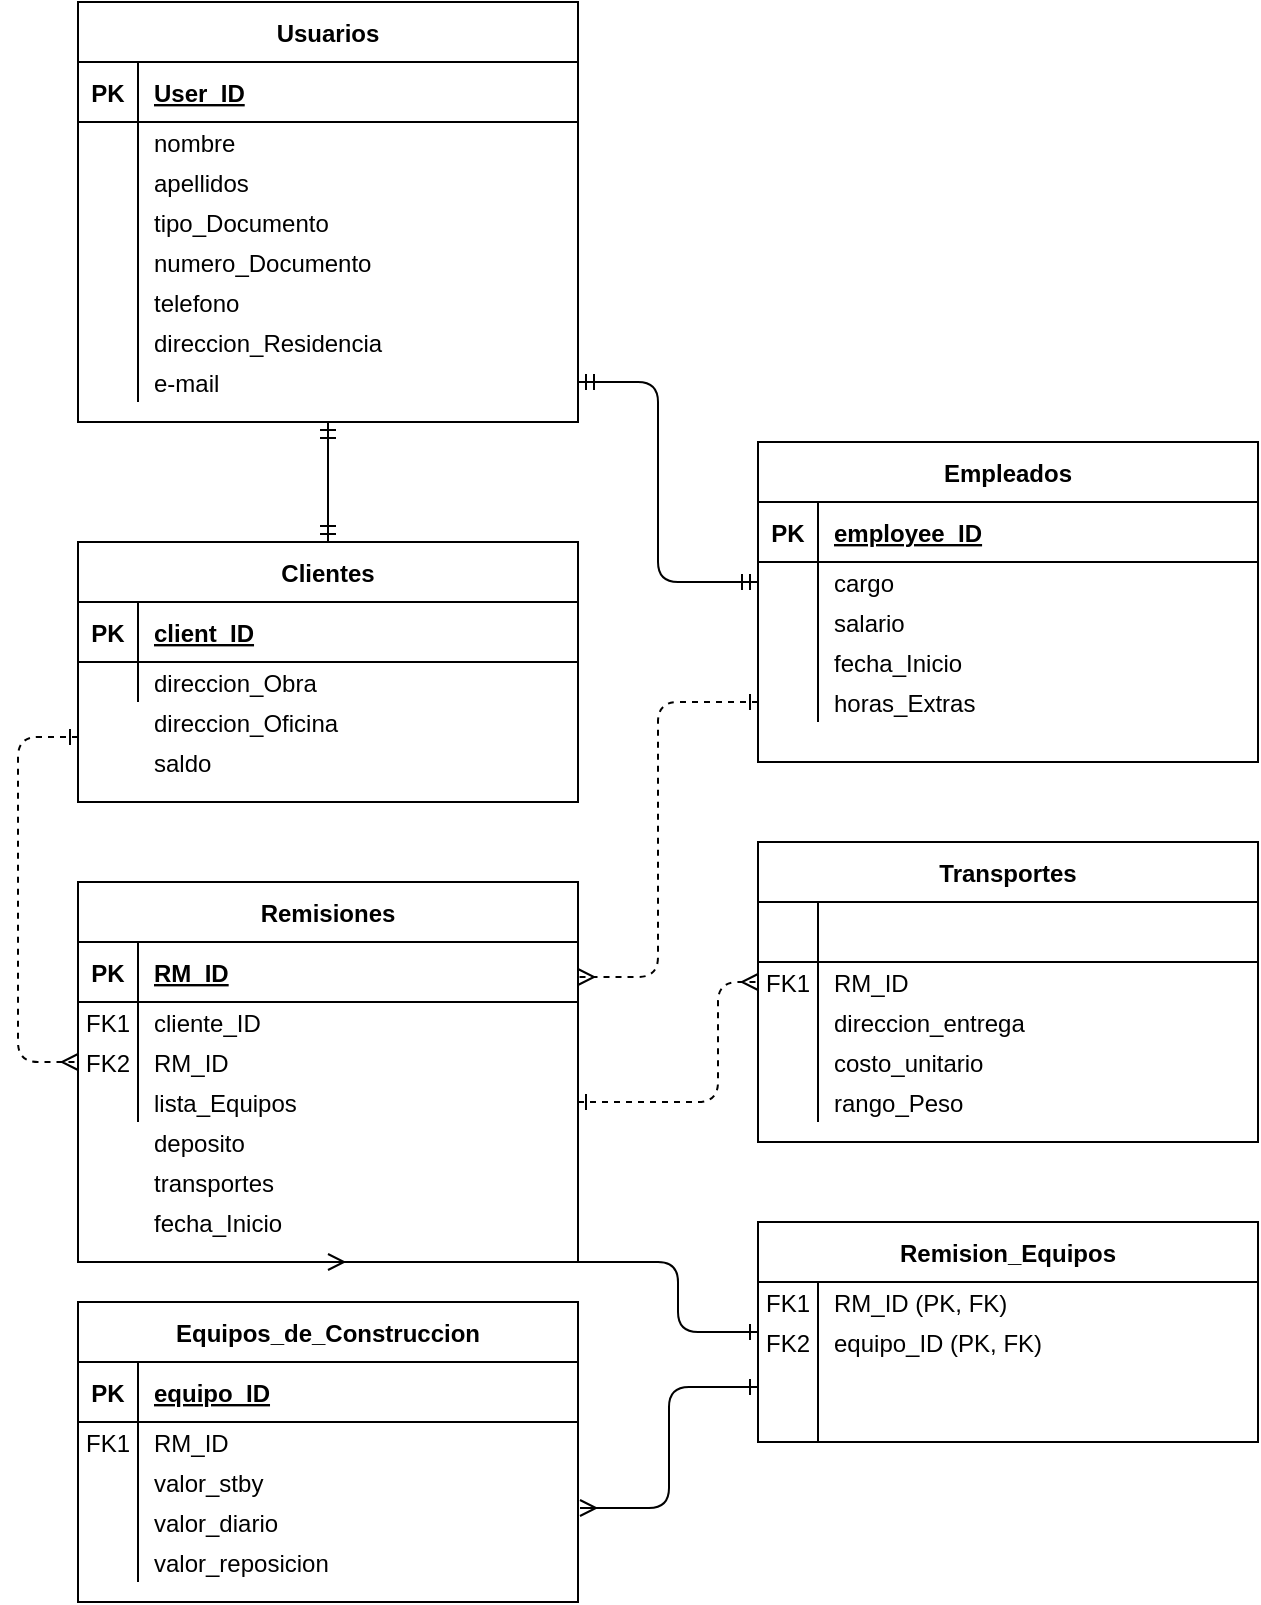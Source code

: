 <mxfile version="13.10.2" type="github">
  <diagram id="R2lEEEUBdFMjLlhIrx00" name="Page-1">
    <mxGraphModel dx="868" dy="1551" grid="1" gridSize="10" guides="1" tooltips="1" connect="1" arrows="1" fold="1" page="1" pageScale="1" pageWidth="850" pageHeight="1100" math="0" shadow="0" extFonts="Permanent Marker^https://fonts.googleapis.com/css?family=Permanent+Marker">
      <root>
        <mxCell id="0" />
        <mxCell id="1" parent="0" />
        <mxCell id="C-vyLk0tnHw3VtMMgP7b-13" value="Transportes" style="shape=table;startSize=30;container=1;collapsible=1;childLayout=tableLayout;fixedRows=1;rowLines=0;fontStyle=1;align=center;resizeLast=1;" parent="1" vertex="1">
          <mxGeometry x="460" y="270" width="250" height="150" as="geometry" />
        </mxCell>
        <mxCell id="C-vyLk0tnHw3VtMMgP7b-14" value="" style="shape=partialRectangle;collapsible=0;dropTarget=0;pointerEvents=0;fillColor=none;points=[[0,0.5],[1,0.5]];portConstraint=eastwest;top=0;left=0;right=0;bottom=1;" parent="C-vyLk0tnHw3VtMMgP7b-13" vertex="1">
          <mxGeometry y="30" width="250" height="30" as="geometry" />
        </mxCell>
        <mxCell id="C-vyLk0tnHw3VtMMgP7b-15" value="" style="shape=partialRectangle;overflow=hidden;connectable=0;fillColor=none;top=0;left=0;bottom=0;right=0;fontStyle=1;" parent="C-vyLk0tnHw3VtMMgP7b-14" vertex="1">
          <mxGeometry width="30" height="30" as="geometry" />
        </mxCell>
        <mxCell id="C-vyLk0tnHw3VtMMgP7b-16" value="" style="shape=partialRectangle;overflow=hidden;connectable=0;fillColor=none;top=0;left=0;bottom=0;right=0;align=left;spacingLeft=6;fontStyle=5;" parent="C-vyLk0tnHw3VtMMgP7b-14" vertex="1">
          <mxGeometry x="30" width="220" height="30" as="geometry" />
        </mxCell>
        <mxCell id="C-vyLk0tnHw3VtMMgP7b-17" value="" style="shape=partialRectangle;collapsible=0;dropTarget=0;pointerEvents=0;fillColor=none;points=[[0,0.5],[1,0.5]];portConstraint=eastwest;top=0;left=0;right=0;bottom=0;" parent="C-vyLk0tnHw3VtMMgP7b-13" vertex="1">
          <mxGeometry y="60" width="250" height="20" as="geometry" />
        </mxCell>
        <mxCell id="C-vyLk0tnHw3VtMMgP7b-18" value="FK1" style="shape=partialRectangle;overflow=hidden;connectable=0;fillColor=none;top=0;left=0;bottom=0;right=0;" parent="C-vyLk0tnHw3VtMMgP7b-17" vertex="1">
          <mxGeometry width="30" height="20" as="geometry" />
        </mxCell>
        <mxCell id="C-vyLk0tnHw3VtMMgP7b-19" value="RM_ID" style="shape=partialRectangle;overflow=hidden;connectable=0;fillColor=none;top=0;left=0;bottom=0;right=0;align=left;spacingLeft=6;" parent="C-vyLk0tnHw3VtMMgP7b-17" vertex="1">
          <mxGeometry x="30" width="220" height="20" as="geometry" />
        </mxCell>
        <mxCell id="C-vyLk0tnHw3VtMMgP7b-20" value="" style="shape=partialRectangle;collapsible=0;dropTarget=0;pointerEvents=0;fillColor=none;points=[[0,0.5],[1,0.5]];portConstraint=eastwest;top=0;left=0;right=0;bottom=0;" parent="C-vyLk0tnHw3VtMMgP7b-13" vertex="1">
          <mxGeometry y="80" width="250" height="20" as="geometry" />
        </mxCell>
        <mxCell id="C-vyLk0tnHw3VtMMgP7b-21" value="" style="shape=partialRectangle;overflow=hidden;connectable=0;fillColor=none;top=0;left=0;bottom=0;right=0;" parent="C-vyLk0tnHw3VtMMgP7b-20" vertex="1">
          <mxGeometry width="30" height="20" as="geometry" />
        </mxCell>
        <mxCell id="C-vyLk0tnHw3VtMMgP7b-22" value="direccion_entrega" style="shape=partialRectangle;overflow=hidden;connectable=0;fillColor=none;top=0;left=0;bottom=0;right=0;align=left;spacingLeft=6;" parent="C-vyLk0tnHw3VtMMgP7b-20" vertex="1">
          <mxGeometry x="30" width="220" height="20" as="geometry" />
        </mxCell>
        <mxCell id="b7qujc3QgQlARMlM-PAf-1" value="" style="shape=partialRectangle;collapsible=0;dropTarget=0;pointerEvents=0;fillColor=none;points=[[0,0.5],[1,0.5]];portConstraint=eastwest;top=0;left=0;right=0;bottom=0;" parent="C-vyLk0tnHw3VtMMgP7b-13" vertex="1">
          <mxGeometry y="100" width="250" height="20" as="geometry" />
        </mxCell>
        <mxCell id="b7qujc3QgQlARMlM-PAf-2" value="" style="shape=partialRectangle;overflow=hidden;connectable=0;fillColor=none;top=0;left=0;bottom=0;right=0;" parent="b7qujc3QgQlARMlM-PAf-1" vertex="1">
          <mxGeometry width="30" height="20" as="geometry" />
        </mxCell>
        <mxCell id="b7qujc3QgQlARMlM-PAf-3" value="costo_unitario" style="shape=partialRectangle;overflow=hidden;connectable=0;fillColor=none;top=0;left=0;bottom=0;right=0;align=left;spacingLeft=6;" parent="b7qujc3QgQlARMlM-PAf-1" vertex="1">
          <mxGeometry x="30" width="220" height="20" as="geometry" />
        </mxCell>
        <mxCell id="rOXCXmPUhZdgK8BCXFAr-15" value="" style="shape=partialRectangle;collapsible=0;dropTarget=0;pointerEvents=0;fillColor=none;points=[[0,0.5],[1,0.5]];portConstraint=eastwest;top=0;left=0;right=0;bottom=0;" parent="C-vyLk0tnHw3VtMMgP7b-13" vertex="1">
          <mxGeometry y="120" width="250" height="20" as="geometry" />
        </mxCell>
        <mxCell id="rOXCXmPUhZdgK8BCXFAr-16" value="" style="shape=partialRectangle;overflow=hidden;connectable=0;fillColor=none;top=0;left=0;bottom=0;right=0;" parent="rOXCXmPUhZdgK8BCXFAr-15" vertex="1">
          <mxGeometry width="30" height="20" as="geometry" />
        </mxCell>
        <mxCell id="rOXCXmPUhZdgK8BCXFAr-17" value="rango_Peso" style="shape=partialRectangle;overflow=hidden;connectable=0;fillColor=none;top=0;left=0;bottom=0;right=0;align=left;spacingLeft=6;" parent="rOXCXmPUhZdgK8BCXFAr-15" vertex="1">
          <mxGeometry x="30" width="220" height="20" as="geometry" />
        </mxCell>
        <mxCell id="C-vyLk0tnHw3VtMMgP7b-23" value="Clientes" style="shape=table;startSize=30;container=1;collapsible=1;childLayout=tableLayout;fixedRows=1;rowLines=0;fontStyle=1;align=center;resizeLast=1;gradientColor=#ffffff;" parent="1" vertex="1">
          <mxGeometry x="120" y="120" width="250" height="130" as="geometry" />
        </mxCell>
        <mxCell id="C-vyLk0tnHw3VtMMgP7b-24" value="" style="shape=partialRectangle;collapsible=0;dropTarget=0;pointerEvents=0;fillColor=none;points=[[0,0.5],[1,0.5]];portConstraint=eastwest;top=0;left=0;right=0;bottom=1;" parent="C-vyLk0tnHw3VtMMgP7b-23" vertex="1">
          <mxGeometry y="30" width="250" height="30" as="geometry" />
        </mxCell>
        <mxCell id="C-vyLk0tnHw3VtMMgP7b-25" value="PK" style="shape=partialRectangle;overflow=hidden;connectable=0;fillColor=none;top=0;left=0;bottom=0;right=0;fontStyle=1;" parent="C-vyLk0tnHw3VtMMgP7b-24" vertex="1">
          <mxGeometry width="30" height="30" as="geometry" />
        </mxCell>
        <mxCell id="C-vyLk0tnHw3VtMMgP7b-26" value="client_ID" style="shape=partialRectangle;overflow=hidden;connectable=0;fillColor=none;top=0;left=0;bottom=0;right=0;align=left;spacingLeft=6;fontStyle=5;" parent="C-vyLk0tnHw3VtMMgP7b-24" vertex="1">
          <mxGeometry x="30" width="220" height="30" as="geometry" />
        </mxCell>
        <mxCell id="C-vyLk0tnHw3VtMMgP7b-27" value="" style="shape=partialRectangle;collapsible=0;dropTarget=0;pointerEvents=0;fillColor=none;points=[[0,0.5],[1,0.5]];portConstraint=eastwest;top=0;left=0;right=0;bottom=0;" parent="C-vyLk0tnHw3VtMMgP7b-23" vertex="1">
          <mxGeometry y="60" width="250" height="20" as="geometry" />
        </mxCell>
        <mxCell id="C-vyLk0tnHw3VtMMgP7b-28" value="" style="shape=partialRectangle;overflow=hidden;connectable=0;fillColor=none;top=0;left=0;bottom=0;right=0;" parent="C-vyLk0tnHw3VtMMgP7b-27" vertex="1">
          <mxGeometry width="30" height="20" as="geometry" />
        </mxCell>
        <mxCell id="C-vyLk0tnHw3VtMMgP7b-29" value="direccion_Obra" style="shape=partialRectangle;overflow=hidden;connectable=0;fillColor=none;top=0;left=0;bottom=0;right=0;align=left;spacingLeft=6;" parent="C-vyLk0tnHw3VtMMgP7b-27" vertex="1">
          <mxGeometry x="30" width="220" height="20" as="geometry" />
        </mxCell>
        <mxCell id="x4IGlbJCDHWKpCq_cEM8-15" value="direccion_Oficina" style="shape=partialRectangle;overflow=hidden;connectable=0;fillColor=none;top=0;left=0;bottom=0;right=0;align=left;spacingLeft=6;" parent="1" vertex="1">
          <mxGeometry x="150" y="200" width="220" height="20" as="geometry" />
        </mxCell>
        <mxCell id="x4IGlbJCDHWKpCq_cEM8-16" value="" style="shape=partialRectangle;overflow=hidden;connectable=0;fillColor=none;top=0;left=0;bottom=0;right=0;align=left;spacingLeft=6;" parent="1" vertex="1">
          <mxGeometry x="150" y="220" width="220" height="20" as="geometry" />
        </mxCell>
        <mxCell id="x4IGlbJCDHWKpCq_cEM8-17" value="saldo" style="shape=partialRectangle;overflow=hidden;connectable=0;fillColor=none;top=0;left=0;bottom=0;right=0;align=left;spacingLeft=6;" parent="1" vertex="1">
          <mxGeometry x="150" y="220" width="220" height="20" as="geometry" />
        </mxCell>
        <mxCell id="x4IGlbJCDHWKpCq_cEM8-18" value="Remisiones" style="shape=table;startSize=30;container=1;collapsible=1;childLayout=tableLayout;fixedRows=1;rowLines=0;fontStyle=1;align=center;resizeLast=1;" parent="1" vertex="1">
          <mxGeometry x="120" y="290" width="250" height="190" as="geometry" />
        </mxCell>
        <mxCell id="x4IGlbJCDHWKpCq_cEM8-19" value="" style="shape=partialRectangle;collapsible=0;dropTarget=0;pointerEvents=0;fillColor=none;points=[[0,0.5],[1,0.5]];portConstraint=eastwest;top=0;left=0;right=0;bottom=1;" parent="x4IGlbJCDHWKpCq_cEM8-18" vertex="1">
          <mxGeometry y="30" width="250" height="30" as="geometry" />
        </mxCell>
        <mxCell id="x4IGlbJCDHWKpCq_cEM8-20" value="PK" style="shape=partialRectangle;overflow=hidden;connectable=0;fillColor=none;top=0;left=0;bottom=0;right=0;fontStyle=1;" parent="x4IGlbJCDHWKpCq_cEM8-19" vertex="1">
          <mxGeometry width="30" height="30" as="geometry" />
        </mxCell>
        <mxCell id="x4IGlbJCDHWKpCq_cEM8-21" value="RM_ID" style="shape=partialRectangle;overflow=hidden;connectable=0;fillColor=none;top=0;left=0;bottom=0;right=0;align=left;spacingLeft=6;fontStyle=5;" parent="x4IGlbJCDHWKpCq_cEM8-19" vertex="1">
          <mxGeometry x="30" width="220" height="30" as="geometry" />
        </mxCell>
        <mxCell id="xozqJLYMwKakoB93i3h--5" value="" style="shape=partialRectangle;collapsible=0;dropTarget=0;pointerEvents=0;fillColor=none;points=[[0,0.5],[1,0.5]];portConstraint=eastwest;top=0;left=0;right=0;bottom=0;" vertex="1" parent="x4IGlbJCDHWKpCq_cEM8-18">
          <mxGeometry y="60" width="250" height="20" as="geometry" />
        </mxCell>
        <mxCell id="xozqJLYMwKakoB93i3h--6" value="FK1" style="shape=partialRectangle;overflow=hidden;connectable=0;fillColor=none;top=0;left=0;bottom=0;right=0;" vertex="1" parent="xozqJLYMwKakoB93i3h--5">
          <mxGeometry width="30" height="20" as="geometry" />
        </mxCell>
        <mxCell id="xozqJLYMwKakoB93i3h--7" value="cliente_ID" style="shape=partialRectangle;overflow=hidden;connectable=0;fillColor=none;top=0;left=0;bottom=0;right=0;align=left;spacingLeft=6;" vertex="1" parent="xozqJLYMwKakoB93i3h--5">
          <mxGeometry x="30" width="220" height="20" as="geometry" />
        </mxCell>
        <mxCell id="x4IGlbJCDHWKpCq_cEM8-22" value="" style="shape=partialRectangle;collapsible=0;dropTarget=0;pointerEvents=0;fillColor=none;points=[[0,0.5],[1,0.5]];portConstraint=eastwest;top=0;left=0;right=0;bottom=0;" parent="x4IGlbJCDHWKpCq_cEM8-18" vertex="1">
          <mxGeometry y="80" width="250" height="20" as="geometry" />
        </mxCell>
        <mxCell id="x4IGlbJCDHWKpCq_cEM8-23" value="FK2" style="shape=partialRectangle;overflow=hidden;connectable=0;fillColor=none;top=0;left=0;bottom=0;right=0;" parent="x4IGlbJCDHWKpCq_cEM8-22" vertex="1">
          <mxGeometry width="30" height="20" as="geometry" />
        </mxCell>
        <mxCell id="x4IGlbJCDHWKpCq_cEM8-24" value="RM_ID" style="shape=partialRectangle;overflow=hidden;connectable=0;fillColor=none;top=0;left=0;bottom=0;right=0;align=left;spacingLeft=6;" parent="x4IGlbJCDHWKpCq_cEM8-22" vertex="1">
          <mxGeometry x="30" width="220" height="20" as="geometry" />
        </mxCell>
        <mxCell id="x4IGlbJCDHWKpCq_cEM8-25" value="" style="shape=partialRectangle;collapsible=0;dropTarget=0;pointerEvents=0;fillColor=none;points=[[0,0.5],[1,0.5]];portConstraint=eastwest;top=0;left=0;right=0;bottom=0;" parent="x4IGlbJCDHWKpCq_cEM8-18" vertex="1">
          <mxGeometry y="100" width="250" height="20" as="geometry" />
        </mxCell>
        <mxCell id="x4IGlbJCDHWKpCq_cEM8-26" value="" style="shape=partialRectangle;overflow=hidden;connectable=0;fillColor=none;top=0;left=0;bottom=0;right=0;" parent="x4IGlbJCDHWKpCq_cEM8-25" vertex="1">
          <mxGeometry width="30" height="20" as="geometry" />
        </mxCell>
        <mxCell id="x4IGlbJCDHWKpCq_cEM8-27" value="lista_Equipos" style="shape=partialRectangle;overflow=hidden;connectable=0;fillColor=none;top=0;left=0;bottom=0;right=0;align=left;spacingLeft=6;" parent="x4IGlbJCDHWKpCq_cEM8-25" vertex="1">
          <mxGeometry x="30" width="220" height="20" as="geometry" />
        </mxCell>
        <mxCell id="x4IGlbJCDHWKpCq_cEM8-29" value="deposito" style="shape=partialRectangle;overflow=hidden;connectable=0;fillColor=none;top=0;left=0;bottom=0;right=0;align=left;spacingLeft=6;" parent="1" vertex="1">
          <mxGeometry x="150" y="410" width="220" height="20" as="geometry" />
        </mxCell>
        <mxCell id="x4IGlbJCDHWKpCq_cEM8-30" value="transportes" style="shape=partialRectangle;overflow=hidden;connectable=0;fillColor=none;top=0;left=0;bottom=0;right=0;align=left;spacingLeft=6;" parent="1" vertex="1">
          <mxGeometry x="150" y="430" width="220" height="20" as="geometry" />
        </mxCell>
        <mxCell id="x4IGlbJCDHWKpCq_cEM8-38" value="" style="edgeStyle=elbowEdgeStyle;fontSize=12;html=1;endArrow=ERmany;startArrow=ERone;entryX=0;entryY=0.5;entryDx=0;entryDy=0;exitX=0;exitY=0.75;exitDx=0;exitDy=0;startFill=0;dashed=1;endFill=0;" parent="1" source="C-vyLk0tnHw3VtMMgP7b-23" target="x4IGlbJCDHWKpCq_cEM8-22" edge="1">
          <mxGeometry width="100" height="100" relative="1" as="geometry">
            <mxPoint x="-10" y="220" as="sourcePoint" />
            <mxPoint x="90" y="295" as="targetPoint" />
            <Array as="points">
              <mxPoint x="90" y="320" />
            </Array>
          </mxGeometry>
        </mxCell>
        <mxCell id="x4IGlbJCDHWKpCq_cEM8-42" value="Usuarios" style="shape=table;startSize=30;container=1;collapsible=1;childLayout=tableLayout;fixedRows=1;rowLines=0;fontStyle=1;align=center;resizeLast=1;gradientColor=#ffffff;" parent="1" vertex="1">
          <mxGeometry x="120" y="-150" width="250" height="210" as="geometry" />
        </mxCell>
        <mxCell id="x4IGlbJCDHWKpCq_cEM8-43" value="" style="shape=partialRectangle;collapsible=0;dropTarget=0;pointerEvents=0;fillColor=none;points=[[0,0.5],[1,0.5]];portConstraint=eastwest;top=0;left=0;right=0;bottom=1;" parent="x4IGlbJCDHWKpCq_cEM8-42" vertex="1">
          <mxGeometry y="30" width="250" height="30" as="geometry" />
        </mxCell>
        <mxCell id="x4IGlbJCDHWKpCq_cEM8-44" value="PK" style="shape=partialRectangle;overflow=hidden;connectable=0;fillColor=none;top=0;left=0;bottom=0;right=0;fontStyle=1;" parent="x4IGlbJCDHWKpCq_cEM8-43" vertex="1">
          <mxGeometry width="30" height="30" as="geometry" />
        </mxCell>
        <mxCell id="x4IGlbJCDHWKpCq_cEM8-45" value="User_ID" style="shape=partialRectangle;overflow=hidden;connectable=0;fillColor=none;top=0;left=0;bottom=0;right=0;align=left;spacingLeft=6;fontStyle=5;" parent="x4IGlbJCDHWKpCq_cEM8-43" vertex="1">
          <mxGeometry x="30" width="220" height="30" as="geometry" />
        </mxCell>
        <mxCell id="x4IGlbJCDHWKpCq_cEM8-49" value="" style="shape=partialRectangle;collapsible=0;dropTarget=0;pointerEvents=0;fillColor=none;points=[[0,0.5],[1,0.5]];portConstraint=eastwest;top=0;left=0;right=0;bottom=0;" parent="x4IGlbJCDHWKpCq_cEM8-42" vertex="1">
          <mxGeometry y="60" width="250" height="20" as="geometry" />
        </mxCell>
        <mxCell id="x4IGlbJCDHWKpCq_cEM8-50" value="" style="shape=partialRectangle;overflow=hidden;connectable=0;fillColor=none;top=0;left=0;bottom=0;right=0;" parent="x4IGlbJCDHWKpCq_cEM8-49" vertex="1">
          <mxGeometry width="30" height="20" as="geometry" />
        </mxCell>
        <mxCell id="x4IGlbJCDHWKpCq_cEM8-51" value="nombre" style="shape=partialRectangle;overflow=hidden;connectable=0;fillColor=none;top=0;left=0;bottom=0;right=0;align=left;spacingLeft=6;" parent="x4IGlbJCDHWKpCq_cEM8-49" vertex="1">
          <mxGeometry x="30" width="220" height="20" as="geometry" />
        </mxCell>
        <mxCell id="b7qujc3QgQlARMlM-PAf-49" value="" style="shape=partialRectangle;collapsible=0;dropTarget=0;pointerEvents=0;fillColor=none;points=[[0,0.5],[1,0.5]];portConstraint=eastwest;top=0;left=0;right=0;bottom=0;" parent="x4IGlbJCDHWKpCq_cEM8-42" vertex="1">
          <mxGeometry y="80" width="250" height="20" as="geometry" />
        </mxCell>
        <mxCell id="b7qujc3QgQlARMlM-PAf-50" value="" style="shape=partialRectangle;overflow=hidden;connectable=0;fillColor=none;top=0;left=0;bottom=0;right=0;" parent="b7qujc3QgQlARMlM-PAf-49" vertex="1">
          <mxGeometry width="30" height="20" as="geometry" />
        </mxCell>
        <mxCell id="b7qujc3QgQlARMlM-PAf-51" value="apellidos" style="shape=partialRectangle;overflow=hidden;connectable=0;fillColor=none;top=0;left=0;bottom=0;right=0;align=left;spacingLeft=6;" parent="b7qujc3QgQlARMlM-PAf-49" vertex="1">
          <mxGeometry x="30" width="220" height="20" as="geometry" />
        </mxCell>
        <mxCell id="x4IGlbJCDHWKpCq_cEM8-52" value="" style="shape=partialRectangle;collapsible=0;dropTarget=0;pointerEvents=0;fillColor=none;points=[[0,0.5],[1,0.5]];portConstraint=eastwest;top=0;left=0;right=0;bottom=0;" parent="x4IGlbJCDHWKpCq_cEM8-42" vertex="1">
          <mxGeometry y="100" width="250" height="20" as="geometry" />
        </mxCell>
        <mxCell id="x4IGlbJCDHWKpCq_cEM8-53" value="" style="shape=partialRectangle;overflow=hidden;connectable=0;fillColor=none;top=0;left=0;bottom=0;right=0;" parent="x4IGlbJCDHWKpCq_cEM8-52" vertex="1">
          <mxGeometry width="30" height="20" as="geometry" />
        </mxCell>
        <mxCell id="x4IGlbJCDHWKpCq_cEM8-54" value="tipo_Documento" style="shape=partialRectangle;overflow=hidden;connectable=0;fillColor=none;top=0;left=0;bottom=0;right=0;align=left;spacingLeft=6;" parent="x4IGlbJCDHWKpCq_cEM8-52" vertex="1">
          <mxGeometry x="30" width="220" height="20" as="geometry" />
        </mxCell>
        <mxCell id="x4IGlbJCDHWKpCq_cEM8-46" value="" style="shape=partialRectangle;collapsible=0;dropTarget=0;pointerEvents=0;fillColor=none;points=[[0,0.5],[1,0.5]];portConstraint=eastwest;top=0;left=0;right=0;bottom=0;" parent="x4IGlbJCDHWKpCq_cEM8-42" vertex="1">
          <mxGeometry y="120" width="250" height="20" as="geometry" />
        </mxCell>
        <mxCell id="x4IGlbJCDHWKpCq_cEM8-47" value="" style="shape=partialRectangle;overflow=hidden;connectable=0;fillColor=none;top=0;left=0;bottom=0;right=0;" parent="x4IGlbJCDHWKpCq_cEM8-46" vertex="1">
          <mxGeometry width="30" height="20" as="geometry" />
        </mxCell>
        <mxCell id="x4IGlbJCDHWKpCq_cEM8-48" value="numero_Documento" style="shape=partialRectangle;overflow=hidden;connectable=0;fillColor=none;top=0;left=0;bottom=0;right=0;align=left;spacingLeft=6;" parent="x4IGlbJCDHWKpCq_cEM8-46" vertex="1">
          <mxGeometry x="30" width="220" height="20" as="geometry" />
        </mxCell>
        <mxCell id="x4IGlbJCDHWKpCq_cEM8-55" value="" style="shape=partialRectangle;collapsible=0;dropTarget=0;pointerEvents=0;fillColor=none;points=[[0,0.5],[1,0.5]];portConstraint=eastwest;top=0;left=0;right=0;bottom=0;" parent="x4IGlbJCDHWKpCq_cEM8-42" vertex="1">
          <mxGeometry y="140" width="250" height="20" as="geometry" />
        </mxCell>
        <mxCell id="x4IGlbJCDHWKpCq_cEM8-56" value="" style="shape=partialRectangle;overflow=hidden;connectable=0;fillColor=none;top=0;left=0;bottom=0;right=0;" parent="x4IGlbJCDHWKpCq_cEM8-55" vertex="1">
          <mxGeometry width="30" height="20" as="geometry" />
        </mxCell>
        <mxCell id="x4IGlbJCDHWKpCq_cEM8-57" value="telefono" style="shape=partialRectangle;overflow=hidden;connectable=0;fillColor=none;top=0;left=0;bottom=0;right=0;align=left;spacingLeft=6;" parent="x4IGlbJCDHWKpCq_cEM8-55" vertex="1">
          <mxGeometry x="30" width="220" height="20" as="geometry" />
        </mxCell>
        <mxCell id="x4IGlbJCDHWKpCq_cEM8-58" value="" style="shape=partialRectangle;collapsible=0;dropTarget=0;pointerEvents=0;fillColor=none;points=[[0,0.5],[1,0.5]];portConstraint=eastwest;top=0;left=0;right=0;bottom=0;" parent="x4IGlbJCDHWKpCq_cEM8-42" vertex="1">
          <mxGeometry y="160" width="250" height="20" as="geometry" />
        </mxCell>
        <mxCell id="x4IGlbJCDHWKpCq_cEM8-59" value="" style="shape=partialRectangle;overflow=hidden;connectable=0;fillColor=none;top=0;left=0;bottom=0;right=0;" parent="x4IGlbJCDHWKpCq_cEM8-58" vertex="1">
          <mxGeometry width="30" height="20" as="geometry" />
        </mxCell>
        <mxCell id="x4IGlbJCDHWKpCq_cEM8-60" value="direccion_Residencia" style="shape=partialRectangle;overflow=hidden;connectable=0;fillColor=none;top=0;left=0;bottom=0;right=0;align=left;spacingLeft=6;" parent="x4IGlbJCDHWKpCq_cEM8-58" vertex="1">
          <mxGeometry x="30" width="220" height="20" as="geometry" />
        </mxCell>
        <mxCell id="x4IGlbJCDHWKpCq_cEM8-61" value="" style="shape=partialRectangle;collapsible=0;dropTarget=0;pointerEvents=0;fillColor=none;points=[[0,0.5],[1,0.5]];portConstraint=eastwest;top=0;left=0;right=0;bottom=0;" parent="x4IGlbJCDHWKpCq_cEM8-42" vertex="1">
          <mxGeometry y="180" width="250" height="20" as="geometry" />
        </mxCell>
        <mxCell id="x4IGlbJCDHWKpCq_cEM8-62" value="" style="shape=partialRectangle;overflow=hidden;connectable=0;fillColor=none;top=0;left=0;bottom=0;right=0;" parent="x4IGlbJCDHWKpCq_cEM8-61" vertex="1">
          <mxGeometry width="30" height="20" as="geometry" />
        </mxCell>
        <mxCell id="x4IGlbJCDHWKpCq_cEM8-63" value="e-mail" style="shape=partialRectangle;overflow=hidden;connectable=0;fillColor=none;top=0;left=0;bottom=0;right=0;align=left;spacingLeft=6;" parent="x4IGlbJCDHWKpCq_cEM8-61" vertex="1">
          <mxGeometry x="30" width="220" height="20" as="geometry" />
        </mxCell>
        <mxCell id="x4IGlbJCDHWKpCq_cEM8-65" value="" style="edgeStyle=elbowEdgeStyle;fontSize=12;html=1;endArrow=ERmandOne;endFill=0;elbow=vertical;entryX=0.5;entryY=1;entryDx=0;entryDy=0;exitX=0.5;exitY=0;exitDx=0;exitDy=0;startArrow=ERmandOne;startFill=0;" parent="1" source="C-vyLk0tnHw3VtMMgP7b-23" target="x4IGlbJCDHWKpCq_cEM8-42" edge="1">
          <mxGeometry width="100" height="100" relative="1" as="geometry">
            <mxPoint x="220" y="120" as="sourcePoint" />
            <mxPoint x="320" y="20" as="targetPoint" />
          </mxGeometry>
        </mxCell>
        <mxCell id="x4IGlbJCDHWKpCq_cEM8-66" value="" style="fontSize=12;html=1;endArrow=ERmany;startArrow=ERone;entryX=0;entryY=0.5;entryDx=0;entryDy=0;exitX=1;exitY=0.5;exitDx=0;exitDy=0;edgeStyle=elbowEdgeStyle;dashed=1;endFill=0;startFill=0;" parent="1" source="x4IGlbJCDHWKpCq_cEM8-25" target="C-vyLk0tnHw3VtMMgP7b-17" edge="1">
          <mxGeometry width="100" height="100" relative="1" as="geometry">
            <mxPoint x="270" y="380" as="sourcePoint" />
            <mxPoint x="370" y="280" as="targetPoint" />
            <Array as="points">
              <mxPoint x="440" y="370" />
            </Array>
          </mxGeometry>
        </mxCell>
        <mxCell id="b7qujc3QgQlARMlM-PAf-15" value="Equipos_de_Construccion" style="shape=table;startSize=30;container=1;collapsible=1;childLayout=tableLayout;fixedRows=1;rowLines=0;fontStyle=1;align=center;resizeLast=1;" parent="1" vertex="1">
          <mxGeometry x="120" y="500" width="250" height="150" as="geometry" />
        </mxCell>
        <mxCell id="b7qujc3QgQlARMlM-PAf-16" value="" style="shape=partialRectangle;collapsible=0;dropTarget=0;pointerEvents=0;fillColor=none;points=[[0,0.5],[1,0.5]];portConstraint=eastwest;top=0;left=0;right=0;bottom=1;" parent="b7qujc3QgQlARMlM-PAf-15" vertex="1">
          <mxGeometry y="30" width="250" height="30" as="geometry" />
        </mxCell>
        <mxCell id="b7qujc3QgQlARMlM-PAf-17" value="PK" style="shape=partialRectangle;overflow=hidden;connectable=0;fillColor=none;top=0;left=0;bottom=0;right=0;fontStyle=1;" parent="b7qujc3QgQlARMlM-PAf-16" vertex="1">
          <mxGeometry width="30" height="30" as="geometry" />
        </mxCell>
        <mxCell id="b7qujc3QgQlARMlM-PAf-18" value="equipo_ID" style="shape=partialRectangle;overflow=hidden;connectable=0;fillColor=none;top=0;left=0;bottom=0;right=0;align=left;spacingLeft=6;fontStyle=5;" parent="b7qujc3QgQlARMlM-PAf-16" vertex="1">
          <mxGeometry x="30" width="220" height="30" as="geometry" />
        </mxCell>
        <mxCell id="b7qujc3QgQlARMlM-PAf-19" value="" style="shape=partialRectangle;collapsible=0;dropTarget=0;pointerEvents=0;fillColor=none;points=[[0,0.5],[1,0.5]];portConstraint=eastwest;top=0;left=0;right=0;bottom=0;" parent="b7qujc3QgQlARMlM-PAf-15" vertex="1">
          <mxGeometry y="60" width="250" height="20" as="geometry" />
        </mxCell>
        <mxCell id="b7qujc3QgQlARMlM-PAf-20" value="FK1" style="shape=partialRectangle;overflow=hidden;connectable=0;fillColor=none;top=0;left=0;bottom=0;right=0;" parent="b7qujc3QgQlARMlM-PAf-19" vertex="1">
          <mxGeometry width="30" height="20" as="geometry" />
        </mxCell>
        <mxCell id="b7qujc3QgQlARMlM-PAf-21" value="RM_ID" style="shape=partialRectangle;overflow=hidden;connectable=0;fillColor=none;top=0;left=0;bottom=0;right=0;align=left;spacingLeft=6;" parent="b7qujc3QgQlARMlM-PAf-19" vertex="1">
          <mxGeometry x="30" width="220" height="20" as="geometry" />
        </mxCell>
        <mxCell id="b7qujc3QgQlARMlM-PAf-22" value="" style="shape=partialRectangle;collapsible=0;dropTarget=0;pointerEvents=0;fillColor=none;points=[[0,0.5],[1,0.5]];portConstraint=eastwest;top=0;left=0;right=0;bottom=0;" parent="b7qujc3QgQlARMlM-PAf-15" vertex="1">
          <mxGeometry y="80" width="250" height="20" as="geometry" />
        </mxCell>
        <mxCell id="b7qujc3QgQlARMlM-PAf-23" value="" style="shape=partialRectangle;overflow=hidden;connectable=0;fillColor=none;top=0;left=0;bottom=0;right=0;" parent="b7qujc3QgQlARMlM-PAf-22" vertex="1">
          <mxGeometry width="30" height="20" as="geometry" />
        </mxCell>
        <mxCell id="b7qujc3QgQlARMlM-PAf-24" value="valor_stby" style="shape=partialRectangle;overflow=hidden;connectable=0;fillColor=none;top=0;left=0;bottom=0;right=0;align=left;spacingLeft=6;" parent="b7qujc3QgQlARMlM-PAf-22" vertex="1">
          <mxGeometry x="30" width="220" height="20" as="geometry" />
        </mxCell>
        <mxCell id="b7qujc3QgQlARMlM-PAf-25" value="" style="shape=partialRectangle;collapsible=0;dropTarget=0;pointerEvents=0;fillColor=none;points=[[0,0.5],[1,0.5]];portConstraint=eastwest;top=0;left=0;right=0;bottom=0;" parent="b7qujc3QgQlARMlM-PAf-15" vertex="1">
          <mxGeometry y="100" width="250" height="20" as="geometry" />
        </mxCell>
        <mxCell id="b7qujc3QgQlARMlM-PAf-26" value="" style="shape=partialRectangle;overflow=hidden;connectable=0;fillColor=none;top=0;left=0;bottom=0;right=0;" parent="b7qujc3QgQlARMlM-PAf-25" vertex="1">
          <mxGeometry width="30" height="20" as="geometry" />
        </mxCell>
        <mxCell id="b7qujc3QgQlARMlM-PAf-27" value="valor_diario" style="shape=partialRectangle;overflow=hidden;connectable=0;fillColor=none;top=0;left=0;bottom=0;right=0;align=left;spacingLeft=6;" parent="b7qujc3QgQlARMlM-PAf-25" vertex="1">
          <mxGeometry x="30" width="220" height="20" as="geometry" />
        </mxCell>
        <mxCell id="b7qujc3QgQlARMlM-PAf-29" value="" style="shape=partialRectangle;collapsible=0;dropTarget=0;pointerEvents=0;fillColor=none;points=[[0,0.5],[1,0.5]];portConstraint=eastwest;top=0;left=0;right=0;bottom=0;" parent="b7qujc3QgQlARMlM-PAf-15" vertex="1">
          <mxGeometry y="120" width="250" height="20" as="geometry" />
        </mxCell>
        <mxCell id="b7qujc3QgQlARMlM-PAf-30" value="" style="shape=partialRectangle;overflow=hidden;connectable=0;fillColor=none;top=0;left=0;bottom=0;right=0;" parent="b7qujc3QgQlARMlM-PAf-29" vertex="1">
          <mxGeometry width="30" height="20" as="geometry" />
        </mxCell>
        <mxCell id="b7qujc3QgQlARMlM-PAf-31" value="valor_reposicion" style="shape=partialRectangle;overflow=hidden;connectable=0;fillColor=none;top=0;left=0;bottom=0;right=0;align=left;spacingLeft=6;" parent="b7qujc3QgQlARMlM-PAf-29" vertex="1">
          <mxGeometry x="30" width="220" height="20" as="geometry" />
        </mxCell>
        <mxCell id="b7qujc3QgQlARMlM-PAf-28" value="" style="fontSize=12;html=1;endArrow=ERmany;startArrow=ERone;entryX=0.5;entryY=1;entryDx=0;entryDy=0;exitX=0;exitY=0.5;exitDx=0;exitDy=0;startFill=0;endFill=0;edgeStyle=orthogonalEdgeStyle;" parent="1" source="b7qujc3QgQlARMlM-PAf-32" target="x4IGlbJCDHWKpCq_cEM8-18" edge="1">
          <mxGeometry width="100" height="100" relative="1" as="geometry">
            <mxPoint x="480" y="478" as="sourcePoint" />
            <mxPoint x="390" y="623" as="targetPoint" />
            <Array as="points">
              <mxPoint x="420" y="515" />
              <mxPoint x="420" y="480" />
              <mxPoint x="245" y="480" />
            </Array>
          </mxGeometry>
        </mxCell>
        <mxCell id="b7qujc3QgQlARMlM-PAf-32" value="Remision_Equipos" style="shape=table;startSize=30;container=1;collapsible=1;childLayout=tableLayout;fixedRows=1;rowLines=0;fontStyle=1;align=center;resizeLast=1;" parent="1" vertex="1">
          <mxGeometry x="460" y="460" width="250" height="110" as="geometry" />
        </mxCell>
        <mxCell id="b7qujc3QgQlARMlM-PAf-36" value="" style="shape=partialRectangle;collapsible=0;dropTarget=0;pointerEvents=0;fillColor=none;points=[[0,0.5],[1,0.5]];portConstraint=eastwest;top=0;left=0;right=0;bottom=0;" parent="b7qujc3QgQlARMlM-PAf-32" vertex="1">
          <mxGeometry y="30" width="250" height="20" as="geometry" />
        </mxCell>
        <mxCell id="b7qujc3QgQlARMlM-PAf-37" value="FK1" style="shape=partialRectangle;overflow=hidden;connectable=0;fillColor=none;top=0;left=0;bottom=0;right=0;" parent="b7qujc3QgQlARMlM-PAf-36" vertex="1">
          <mxGeometry width="30" height="20" as="geometry" />
        </mxCell>
        <mxCell id="b7qujc3QgQlARMlM-PAf-38" value="RM_ID (PK, FK)" style="shape=partialRectangle;overflow=hidden;connectable=0;fillColor=none;top=0;left=0;bottom=0;right=0;align=left;spacingLeft=6;" parent="b7qujc3QgQlARMlM-PAf-36" vertex="1">
          <mxGeometry x="30" width="220" height="20" as="geometry" />
        </mxCell>
        <mxCell id="b7qujc3QgQlARMlM-PAf-39" value="" style="shape=partialRectangle;collapsible=0;dropTarget=0;pointerEvents=0;fillColor=none;points=[[0,0.5],[1,0.5]];portConstraint=eastwest;top=0;left=0;right=0;bottom=0;" parent="b7qujc3QgQlARMlM-PAf-32" vertex="1">
          <mxGeometry y="50" width="250" height="20" as="geometry" />
        </mxCell>
        <mxCell id="b7qujc3QgQlARMlM-PAf-40" value="FK2" style="shape=partialRectangle;overflow=hidden;connectable=0;fillColor=none;top=0;left=0;bottom=0;right=0;" parent="b7qujc3QgQlARMlM-PAf-39" vertex="1">
          <mxGeometry width="30" height="20" as="geometry" />
        </mxCell>
        <mxCell id="b7qujc3QgQlARMlM-PAf-41" value="equipo_ID (PK, FK)" style="shape=partialRectangle;overflow=hidden;connectable=0;fillColor=none;top=0;left=0;bottom=0;right=0;align=left;spacingLeft=6;" parent="b7qujc3QgQlARMlM-PAf-39" vertex="1">
          <mxGeometry x="30" width="220" height="20" as="geometry" />
        </mxCell>
        <mxCell id="b7qujc3QgQlARMlM-PAf-42" value="" style="shape=partialRectangle;collapsible=0;dropTarget=0;pointerEvents=0;fillColor=none;points=[[0,0.5],[1,0.5]];portConstraint=eastwest;top=0;left=0;right=0;bottom=0;" parent="b7qujc3QgQlARMlM-PAf-32" vertex="1">
          <mxGeometry y="70" width="250" height="20" as="geometry" />
        </mxCell>
        <mxCell id="b7qujc3QgQlARMlM-PAf-43" value="" style="shape=partialRectangle;overflow=hidden;connectable=0;fillColor=none;top=0;left=0;bottom=0;right=0;" parent="b7qujc3QgQlARMlM-PAf-42" vertex="1">
          <mxGeometry width="30" height="20" as="geometry" />
        </mxCell>
        <mxCell id="b7qujc3QgQlARMlM-PAf-44" value="" style="shape=partialRectangle;overflow=hidden;connectable=0;fillColor=none;top=0;left=0;bottom=0;right=0;align=left;spacingLeft=6;" parent="b7qujc3QgQlARMlM-PAf-42" vertex="1">
          <mxGeometry x="30" width="220" height="20" as="geometry" />
        </mxCell>
        <mxCell id="b7qujc3QgQlARMlM-PAf-45" value="" style="shape=partialRectangle;collapsible=0;dropTarget=0;pointerEvents=0;fillColor=none;points=[[0,0.5],[1,0.5]];portConstraint=eastwest;top=0;left=0;right=0;bottom=0;" parent="b7qujc3QgQlARMlM-PAf-32" vertex="1">
          <mxGeometry y="90" width="250" height="20" as="geometry" />
        </mxCell>
        <mxCell id="b7qujc3QgQlARMlM-PAf-46" value="" style="shape=partialRectangle;overflow=hidden;connectable=0;fillColor=none;top=0;left=0;bottom=0;right=0;" parent="b7qujc3QgQlARMlM-PAf-45" vertex="1">
          <mxGeometry width="30" height="20" as="geometry" />
        </mxCell>
        <mxCell id="b7qujc3QgQlARMlM-PAf-47" value="" style="shape=partialRectangle;overflow=hidden;connectable=0;fillColor=none;top=0;left=0;bottom=0;right=0;align=left;spacingLeft=6;" parent="b7qujc3QgQlARMlM-PAf-45" vertex="1">
          <mxGeometry x="30" width="220" height="20" as="geometry" />
        </mxCell>
        <mxCell id="b7qujc3QgQlARMlM-PAf-48" value="" style="fontSize=12;html=1;endArrow=ERmany;startArrow=ERone;entryX=1.004;entryY=0.15;entryDx=0;entryDy=0;exitX=0;exitY=0.75;exitDx=0;exitDy=0;startFill=0;endFill=0;entryPerimeter=0;edgeStyle=elbowEdgeStyle;" parent="1" source="b7qujc3QgQlARMlM-PAf-32" target="b7qujc3QgQlARMlM-PAf-25" edge="1">
          <mxGeometry width="100" height="100" relative="1" as="geometry">
            <mxPoint x="420" y="580" as="sourcePoint" />
            <mxPoint x="420" y="640" as="targetPoint" />
          </mxGeometry>
        </mxCell>
        <mxCell id="rOXCXmPUhZdgK8BCXFAr-1" value="Empleados" style="shape=table;startSize=30;container=1;collapsible=1;childLayout=tableLayout;fixedRows=1;rowLines=0;fontStyle=1;align=center;resizeLast=1;gradientColor=#ffffff;" parent="1" vertex="1">
          <mxGeometry x="460" y="70" width="250" height="160" as="geometry" />
        </mxCell>
        <mxCell id="rOXCXmPUhZdgK8BCXFAr-2" value="" style="shape=partialRectangle;collapsible=0;dropTarget=0;pointerEvents=0;fillColor=none;points=[[0,0.5],[1,0.5]];portConstraint=eastwest;top=0;left=0;right=0;bottom=1;" parent="rOXCXmPUhZdgK8BCXFAr-1" vertex="1">
          <mxGeometry y="30" width="250" height="30" as="geometry" />
        </mxCell>
        <mxCell id="rOXCXmPUhZdgK8BCXFAr-3" value="PK" style="shape=partialRectangle;overflow=hidden;connectable=0;fillColor=none;top=0;left=0;bottom=0;right=0;fontStyle=1;" parent="rOXCXmPUhZdgK8BCXFAr-2" vertex="1">
          <mxGeometry width="30" height="30" as="geometry" />
        </mxCell>
        <mxCell id="rOXCXmPUhZdgK8BCXFAr-4" value="employee_ID" style="shape=partialRectangle;overflow=hidden;connectable=0;fillColor=none;top=0;left=0;bottom=0;right=0;align=left;spacingLeft=6;fontStyle=5;" parent="rOXCXmPUhZdgK8BCXFAr-2" vertex="1">
          <mxGeometry x="30" width="220" height="30" as="geometry" />
        </mxCell>
        <mxCell id="rOXCXmPUhZdgK8BCXFAr-5" value="" style="shape=partialRectangle;collapsible=0;dropTarget=0;pointerEvents=0;fillColor=none;points=[[0,0.5],[1,0.5]];portConstraint=eastwest;top=0;left=0;right=0;bottom=0;" parent="rOXCXmPUhZdgK8BCXFAr-1" vertex="1">
          <mxGeometry y="60" width="250" height="20" as="geometry" />
        </mxCell>
        <mxCell id="rOXCXmPUhZdgK8BCXFAr-6" value="" style="shape=partialRectangle;overflow=hidden;connectable=0;fillColor=none;top=0;left=0;bottom=0;right=0;" parent="rOXCXmPUhZdgK8BCXFAr-5" vertex="1">
          <mxGeometry width="30" height="20" as="geometry" />
        </mxCell>
        <mxCell id="rOXCXmPUhZdgK8BCXFAr-7" value="cargo" style="shape=partialRectangle;overflow=hidden;connectable=0;fillColor=none;top=0;left=0;bottom=0;right=0;align=left;spacingLeft=6;" parent="rOXCXmPUhZdgK8BCXFAr-5" vertex="1">
          <mxGeometry x="30" width="220" height="20" as="geometry" />
        </mxCell>
        <mxCell id="rOXCXmPUhZdgK8BCXFAr-8" value="" style="shape=partialRectangle;collapsible=0;dropTarget=0;pointerEvents=0;fillColor=none;points=[[0,0.5],[1,0.5]];portConstraint=eastwest;top=0;left=0;right=0;bottom=0;" parent="rOXCXmPUhZdgK8BCXFAr-1" vertex="1">
          <mxGeometry y="80" width="250" height="20" as="geometry" />
        </mxCell>
        <mxCell id="rOXCXmPUhZdgK8BCXFAr-9" value="" style="shape=partialRectangle;overflow=hidden;connectable=0;fillColor=none;top=0;left=0;bottom=0;right=0;" parent="rOXCXmPUhZdgK8BCXFAr-8" vertex="1">
          <mxGeometry width="30" height="20" as="geometry" />
        </mxCell>
        <mxCell id="rOXCXmPUhZdgK8BCXFAr-10" value="salario" style="shape=partialRectangle;overflow=hidden;connectable=0;fillColor=none;top=0;left=0;bottom=0;right=0;align=left;spacingLeft=6;" parent="rOXCXmPUhZdgK8BCXFAr-8" vertex="1">
          <mxGeometry x="30" width="220" height="20" as="geometry" />
        </mxCell>
        <mxCell id="rOXCXmPUhZdgK8BCXFAr-11" value="" style="shape=partialRectangle;collapsible=0;dropTarget=0;pointerEvents=0;fillColor=none;points=[[0,0.5],[1,0.5]];portConstraint=eastwest;top=0;left=0;right=0;bottom=0;" parent="rOXCXmPUhZdgK8BCXFAr-1" vertex="1">
          <mxGeometry y="100" width="250" height="20" as="geometry" />
        </mxCell>
        <mxCell id="rOXCXmPUhZdgK8BCXFAr-12" value="" style="shape=partialRectangle;overflow=hidden;connectable=0;fillColor=none;top=0;left=0;bottom=0;right=0;" parent="rOXCXmPUhZdgK8BCXFAr-11" vertex="1">
          <mxGeometry width="30" height="20" as="geometry" />
        </mxCell>
        <mxCell id="rOXCXmPUhZdgK8BCXFAr-13" value="fecha_Inicio" style="shape=partialRectangle;overflow=hidden;connectable=0;fillColor=none;top=0;left=0;bottom=0;right=0;align=left;spacingLeft=6;" parent="rOXCXmPUhZdgK8BCXFAr-11" vertex="1">
          <mxGeometry x="30" width="220" height="20" as="geometry" />
        </mxCell>
        <mxCell id="rOXCXmPUhZdgK8BCXFAr-18" value="" style="shape=partialRectangle;collapsible=0;dropTarget=0;pointerEvents=0;fillColor=none;points=[[0,0.5],[1,0.5]];portConstraint=eastwest;top=0;left=0;right=0;bottom=0;" parent="rOXCXmPUhZdgK8BCXFAr-1" vertex="1">
          <mxGeometry y="120" width="250" height="20" as="geometry" />
        </mxCell>
        <mxCell id="rOXCXmPUhZdgK8BCXFAr-19" value="" style="shape=partialRectangle;overflow=hidden;connectable=0;fillColor=none;top=0;left=0;bottom=0;right=0;" parent="rOXCXmPUhZdgK8BCXFAr-18" vertex="1">
          <mxGeometry width="30" height="20" as="geometry" />
        </mxCell>
        <mxCell id="rOXCXmPUhZdgK8BCXFAr-20" value="horas_Extras" style="shape=partialRectangle;overflow=hidden;connectable=0;fillColor=none;top=0;left=0;bottom=0;right=0;align=left;spacingLeft=6;" parent="rOXCXmPUhZdgK8BCXFAr-18" vertex="1">
          <mxGeometry x="30" width="220" height="20" as="geometry" />
        </mxCell>
        <mxCell id="rOXCXmPUhZdgK8BCXFAr-14" value="fecha_Inicio" style="shape=partialRectangle;overflow=hidden;connectable=0;fillColor=none;top=0;left=0;bottom=0;right=0;align=left;spacingLeft=6;" parent="1" vertex="1">
          <mxGeometry x="150" y="450" width="220" height="20" as="geometry" />
        </mxCell>
        <mxCell id="rOXCXmPUhZdgK8BCXFAr-21" value="" style="edgeStyle=elbowEdgeStyle;fontSize=12;html=1;endArrow=ERmandOne;endFill=0;entryX=1;entryY=0.5;entryDx=0;entryDy=0;startArrow=ERmandOne;startFill=0;exitX=0;exitY=0.5;exitDx=0;exitDy=0;" parent="1" source="rOXCXmPUhZdgK8BCXFAr-5" target="x4IGlbJCDHWKpCq_cEM8-61" edge="1">
          <mxGeometry width="100" height="100" relative="1" as="geometry">
            <mxPoint x="440" y="130" as="sourcePoint" />
            <mxPoint x="425" y="40" as="targetPoint" />
            <Array as="points">
              <mxPoint x="410" y="100" />
            </Array>
          </mxGeometry>
        </mxCell>
        <mxCell id="xozqJLYMwKakoB93i3h--1" value="" style="edgeStyle=elbowEdgeStyle;fontSize=12;html=1;endArrow=ERmany;startArrow=ERone;entryX=1;entryY=0.25;entryDx=0;entryDy=0;exitX=0;exitY=0.5;exitDx=0;exitDy=0;startFill=0;dashed=1;endFill=0;" edge="1" parent="1" source="rOXCXmPUhZdgK8BCXFAr-18" target="x4IGlbJCDHWKpCq_cEM8-18">
          <mxGeometry width="100" height="100" relative="1" as="geometry">
            <mxPoint x="425" y="190" as="sourcePoint" />
            <mxPoint x="425" y="332.5" as="targetPoint" />
            <Array as="points">
              <mxPoint x="410" y="240" />
              <mxPoint x="395" y="292.5" />
            </Array>
          </mxGeometry>
        </mxCell>
      </root>
    </mxGraphModel>
  </diagram>
</mxfile>
